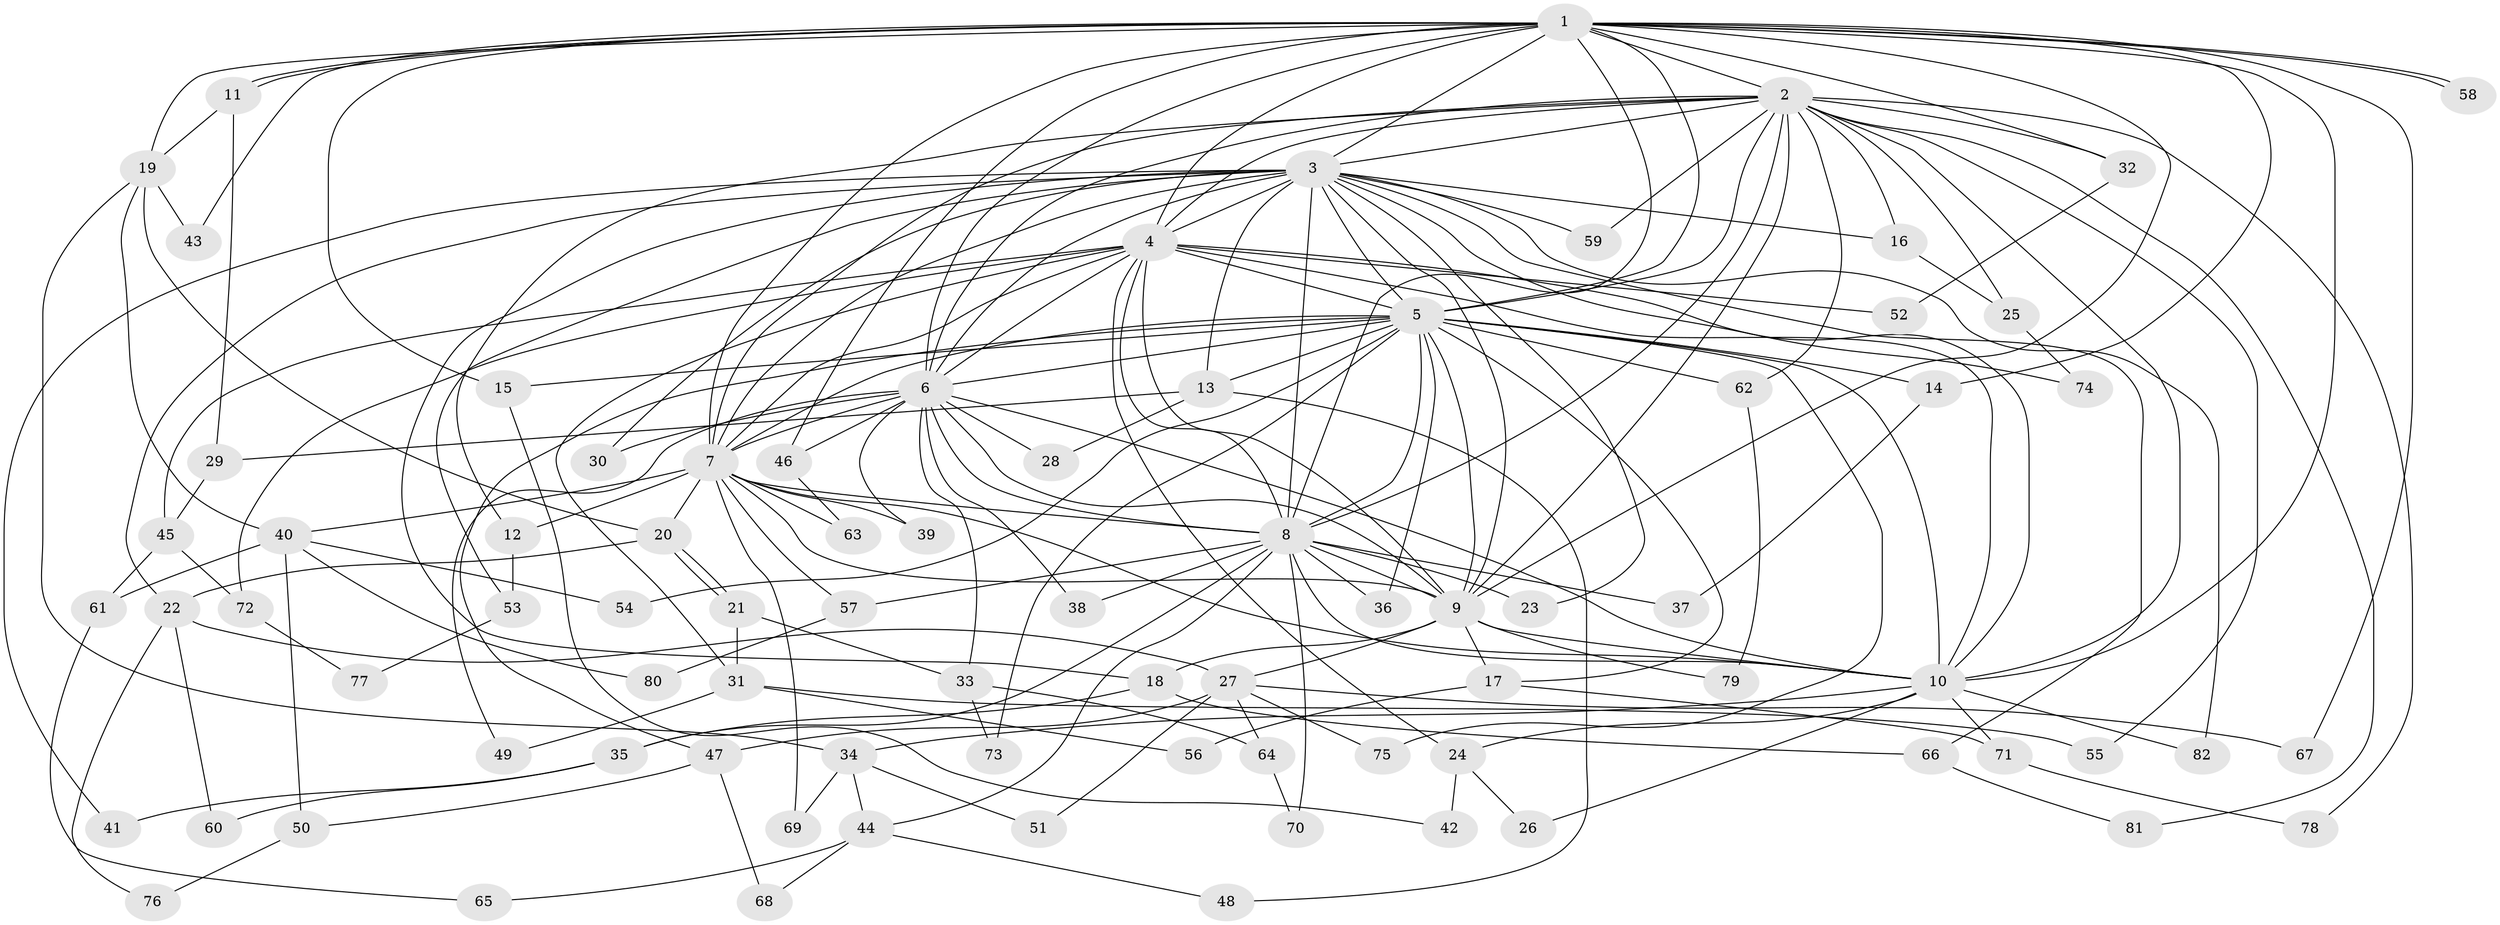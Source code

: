 // coarse degree distribution, {17: 0.017241379310344827, 14: 0.034482758620689655, 16: 0.034482758620689655, 13: 0.017241379310344827, 18: 0.017241379310344827, 11: 0.017241379310344827, 12: 0.017241379310344827, 8: 0.017241379310344827, 3: 0.22413793103448276, 7: 0.017241379310344827, 4: 0.1206896551724138, 5: 0.034482758620689655, 2: 0.3793103448275862, 10: 0.017241379310344827, 6: 0.017241379310344827, 1: 0.017241379310344827}
// Generated by graph-tools (version 1.1) at 2025/49/03/04/25 22:49:30]
// undirected, 82 vertices, 189 edges
graph export_dot {
  node [color=gray90,style=filled];
  1;
  2;
  3;
  4;
  5;
  6;
  7;
  8;
  9;
  10;
  11;
  12;
  13;
  14;
  15;
  16;
  17;
  18;
  19;
  20;
  21;
  22;
  23;
  24;
  25;
  26;
  27;
  28;
  29;
  30;
  31;
  32;
  33;
  34;
  35;
  36;
  37;
  38;
  39;
  40;
  41;
  42;
  43;
  44;
  45;
  46;
  47;
  48;
  49;
  50;
  51;
  52;
  53;
  54;
  55;
  56;
  57;
  58;
  59;
  60;
  61;
  62;
  63;
  64;
  65;
  66;
  67;
  68;
  69;
  70;
  71;
  72;
  73;
  74;
  75;
  76;
  77;
  78;
  79;
  80;
  81;
  82;
  1 -- 2;
  1 -- 3;
  1 -- 4;
  1 -- 5;
  1 -- 6;
  1 -- 7;
  1 -- 8;
  1 -- 9;
  1 -- 10;
  1 -- 11;
  1 -- 11;
  1 -- 14;
  1 -- 15;
  1 -- 19;
  1 -- 32;
  1 -- 43;
  1 -- 46;
  1 -- 58;
  1 -- 58;
  1 -- 67;
  2 -- 3;
  2 -- 4;
  2 -- 5;
  2 -- 6;
  2 -- 7;
  2 -- 8;
  2 -- 9;
  2 -- 10;
  2 -- 12;
  2 -- 16;
  2 -- 25;
  2 -- 32;
  2 -- 55;
  2 -- 59;
  2 -- 62;
  2 -- 78;
  2 -- 81;
  3 -- 4;
  3 -- 5;
  3 -- 6;
  3 -- 7;
  3 -- 8;
  3 -- 9;
  3 -- 10;
  3 -- 13;
  3 -- 16;
  3 -- 18;
  3 -- 22;
  3 -- 23;
  3 -- 30;
  3 -- 41;
  3 -- 53;
  3 -- 59;
  3 -- 66;
  3 -- 82;
  4 -- 5;
  4 -- 6;
  4 -- 7;
  4 -- 8;
  4 -- 9;
  4 -- 10;
  4 -- 24;
  4 -- 31;
  4 -- 45;
  4 -- 52;
  4 -- 72;
  4 -- 74;
  5 -- 6;
  5 -- 7;
  5 -- 8;
  5 -- 9;
  5 -- 10;
  5 -- 13;
  5 -- 14;
  5 -- 15;
  5 -- 17;
  5 -- 36;
  5 -- 47;
  5 -- 54;
  5 -- 62;
  5 -- 73;
  5 -- 75;
  6 -- 7;
  6 -- 8;
  6 -- 9;
  6 -- 10;
  6 -- 28;
  6 -- 30;
  6 -- 33;
  6 -- 38;
  6 -- 39;
  6 -- 46;
  6 -- 49;
  7 -- 8;
  7 -- 9;
  7 -- 10;
  7 -- 12;
  7 -- 20;
  7 -- 39;
  7 -- 40;
  7 -- 57;
  7 -- 63;
  7 -- 69;
  8 -- 9;
  8 -- 10;
  8 -- 23;
  8 -- 35;
  8 -- 36;
  8 -- 37;
  8 -- 38;
  8 -- 44;
  8 -- 57;
  8 -- 70;
  9 -- 10;
  9 -- 17;
  9 -- 18;
  9 -- 27;
  9 -- 79;
  10 -- 24;
  10 -- 26;
  10 -- 34;
  10 -- 71;
  10 -- 82;
  11 -- 19;
  11 -- 29;
  12 -- 53;
  13 -- 28;
  13 -- 29;
  13 -- 48;
  14 -- 37;
  15 -- 42;
  16 -- 25;
  17 -- 56;
  17 -- 71;
  18 -- 35;
  18 -- 66;
  19 -- 20;
  19 -- 34;
  19 -- 40;
  19 -- 43;
  20 -- 21;
  20 -- 21;
  20 -- 22;
  21 -- 31;
  21 -- 33;
  22 -- 27;
  22 -- 60;
  22 -- 76;
  24 -- 26;
  24 -- 42;
  25 -- 74;
  27 -- 47;
  27 -- 51;
  27 -- 64;
  27 -- 67;
  27 -- 75;
  29 -- 45;
  31 -- 49;
  31 -- 55;
  31 -- 56;
  32 -- 52;
  33 -- 64;
  33 -- 73;
  34 -- 44;
  34 -- 51;
  34 -- 69;
  35 -- 41;
  35 -- 60;
  40 -- 50;
  40 -- 54;
  40 -- 61;
  40 -- 80;
  44 -- 48;
  44 -- 65;
  44 -- 68;
  45 -- 61;
  45 -- 72;
  46 -- 63;
  47 -- 50;
  47 -- 68;
  50 -- 76;
  53 -- 77;
  57 -- 80;
  61 -- 65;
  62 -- 79;
  64 -- 70;
  66 -- 81;
  71 -- 78;
  72 -- 77;
}
